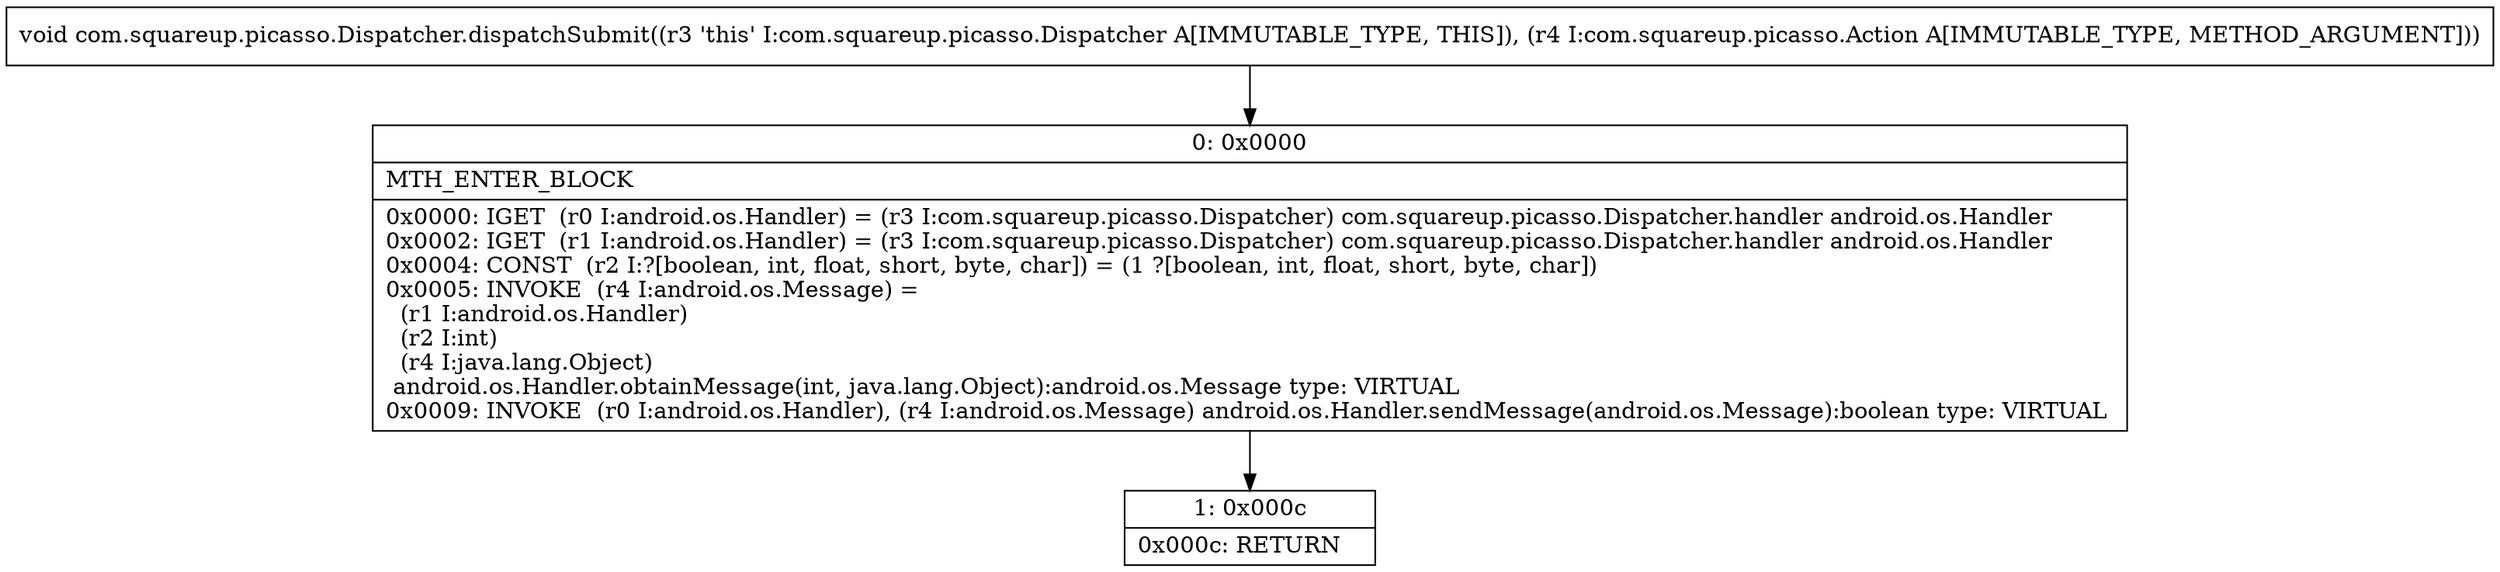 digraph "CFG forcom.squareup.picasso.Dispatcher.dispatchSubmit(Lcom\/squareup\/picasso\/Action;)V" {
Node_0 [shape=record,label="{0\:\ 0x0000|MTH_ENTER_BLOCK\l|0x0000: IGET  (r0 I:android.os.Handler) = (r3 I:com.squareup.picasso.Dispatcher) com.squareup.picasso.Dispatcher.handler android.os.Handler \l0x0002: IGET  (r1 I:android.os.Handler) = (r3 I:com.squareup.picasso.Dispatcher) com.squareup.picasso.Dispatcher.handler android.os.Handler \l0x0004: CONST  (r2 I:?[boolean, int, float, short, byte, char]) = (1 ?[boolean, int, float, short, byte, char]) \l0x0005: INVOKE  (r4 I:android.os.Message) = \l  (r1 I:android.os.Handler)\l  (r2 I:int)\l  (r4 I:java.lang.Object)\l android.os.Handler.obtainMessage(int, java.lang.Object):android.os.Message type: VIRTUAL \l0x0009: INVOKE  (r0 I:android.os.Handler), (r4 I:android.os.Message) android.os.Handler.sendMessage(android.os.Message):boolean type: VIRTUAL \l}"];
Node_1 [shape=record,label="{1\:\ 0x000c|0x000c: RETURN   \l}"];
MethodNode[shape=record,label="{void com.squareup.picasso.Dispatcher.dispatchSubmit((r3 'this' I:com.squareup.picasso.Dispatcher A[IMMUTABLE_TYPE, THIS]), (r4 I:com.squareup.picasso.Action A[IMMUTABLE_TYPE, METHOD_ARGUMENT])) }"];
MethodNode -> Node_0;
Node_0 -> Node_1;
}

